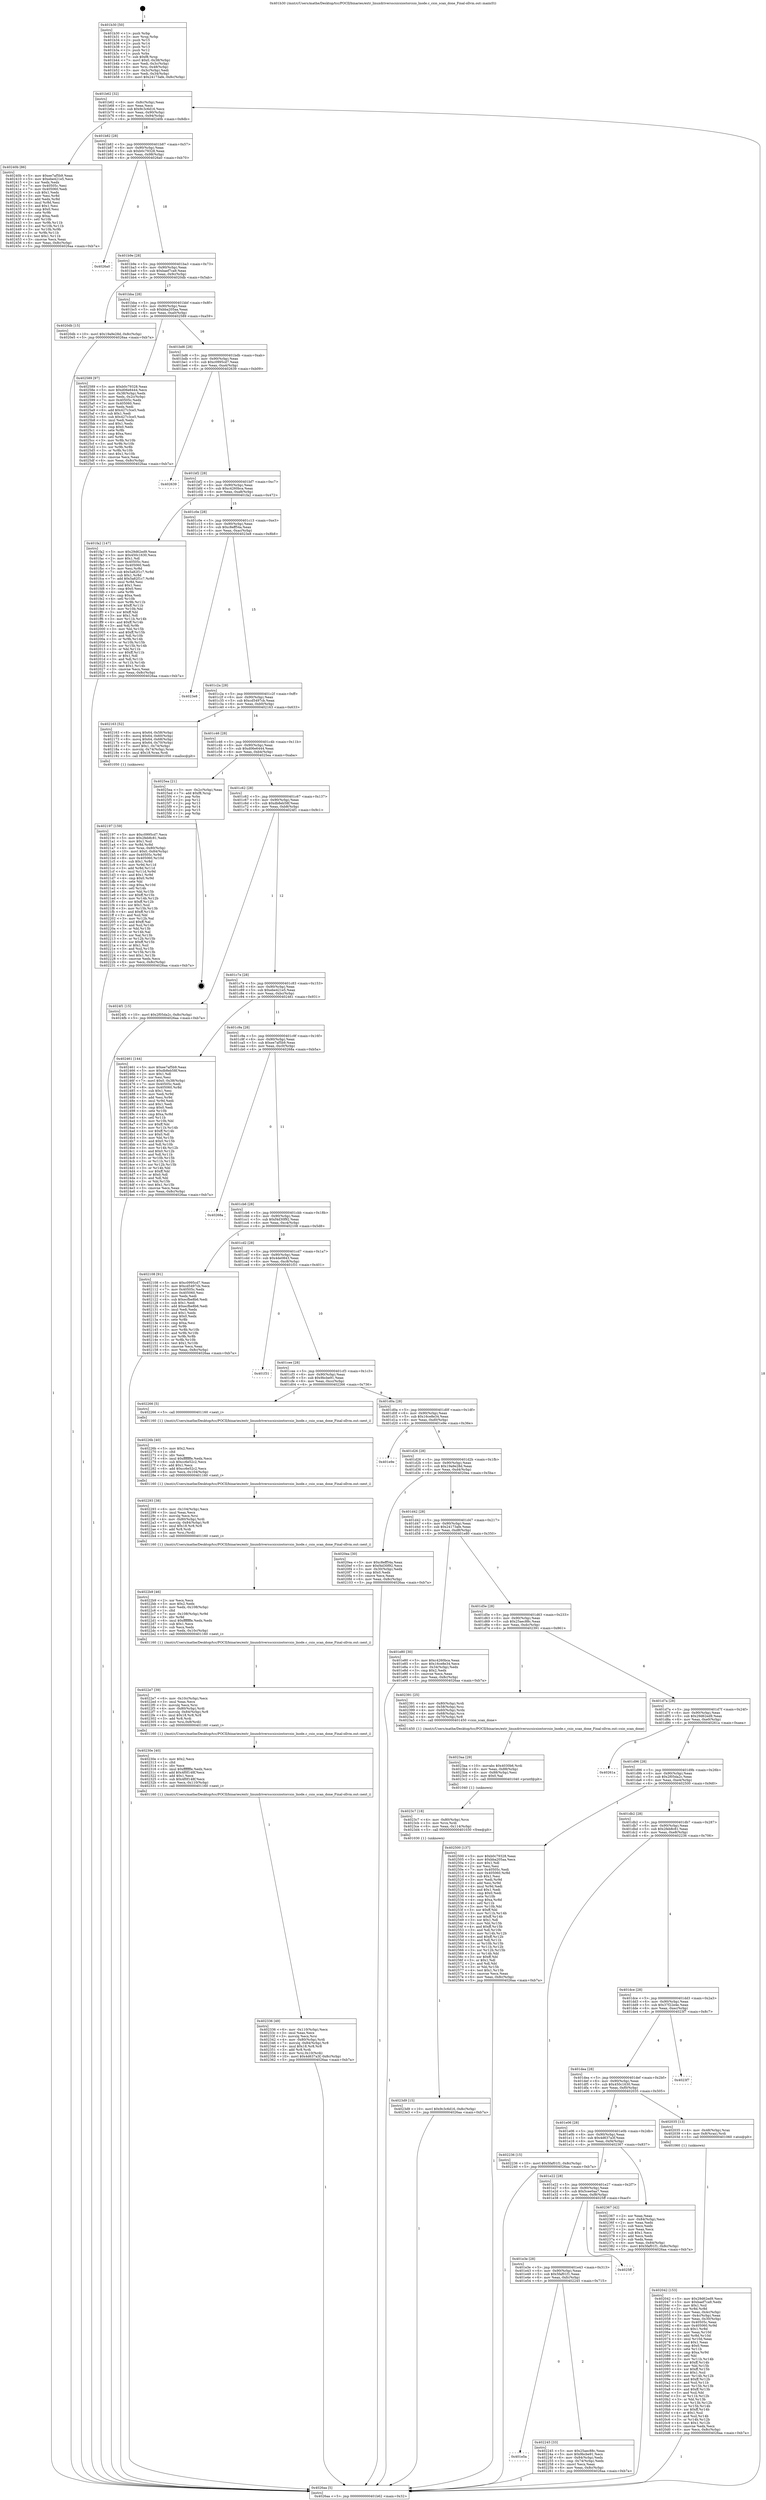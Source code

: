 digraph "0x401b30" {
  label = "0x401b30 (/mnt/c/Users/mathe/Desktop/tcc/POCII/binaries/extr_linuxdriversscsicsiostorcsio_lnode.c_csio_scan_done_Final-ollvm.out::main(0))"
  labelloc = "t"
  node[shape=record]

  Entry [label="",width=0.3,height=0.3,shape=circle,fillcolor=black,style=filled]
  "0x401b62" [label="{
     0x401b62 [32]\l
     | [instrs]\l
     &nbsp;&nbsp;0x401b62 \<+6\>: mov -0x8c(%rbp),%eax\l
     &nbsp;&nbsp;0x401b68 \<+2\>: mov %eax,%ecx\l
     &nbsp;&nbsp;0x401b6a \<+6\>: sub $0x9c3c6d16,%ecx\l
     &nbsp;&nbsp;0x401b70 \<+6\>: mov %eax,-0x90(%rbp)\l
     &nbsp;&nbsp;0x401b76 \<+6\>: mov %ecx,-0x94(%rbp)\l
     &nbsp;&nbsp;0x401b7c \<+6\>: je 000000000040240b \<main+0x8db\>\l
  }"]
  "0x40240b" [label="{
     0x40240b [86]\l
     | [instrs]\l
     &nbsp;&nbsp;0x40240b \<+5\>: mov $0xee7af5b9,%eax\l
     &nbsp;&nbsp;0x402410 \<+5\>: mov $0xebe421e5,%ecx\l
     &nbsp;&nbsp;0x402415 \<+2\>: xor %edx,%edx\l
     &nbsp;&nbsp;0x402417 \<+7\>: mov 0x40505c,%esi\l
     &nbsp;&nbsp;0x40241e \<+7\>: mov 0x405060,%edi\l
     &nbsp;&nbsp;0x402425 \<+3\>: sub $0x1,%edx\l
     &nbsp;&nbsp;0x402428 \<+3\>: mov %esi,%r8d\l
     &nbsp;&nbsp;0x40242b \<+3\>: add %edx,%r8d\l
     &nbsp;&nbsp;0x40242e \<+4\>: imul %r8d,%esi\l
     &nbsp;&nbsp;0x402432 \<+3\>: and $0x1,%esi\l
     &nbsp;&nbsp;0x402435 \<+3\>: cmp $0x0,%esi\l
     &nbsp;&nbsp;0x402438 \<+4\>: sete %r9b\l
     &nbsp;&nbsp;0x40243c \<+3\>: cmp $0xa,%edi\l
     &nbsp;&nbsp;0x40243f \<+4\>: setl %r10b\l
     &nbsp;&nbsp;0x402443 \<+3\>: mov %r9b,%r11b\l
     &nbsp;&nbsp;0x402446 \<+3\>: and %r10b,%r11b\l
     &nbsp;&nbsp;0x402449 \<+3\>: xor %r10b,%r9b\l
     &nbsp;&nbsp;0x40244c \<+3\>: or %r9b,%r11b\l
     &nbsp;&nbsp;0x40244f \<+4\>: test $0x1,%r11b\l
     &nbsp;&nbsp;0x402453 \<+3\>: cmovne %ecx,%eax\l
     &nbsp;&nbsp;0x402456 \<+6\>: mov %eax,-0x8c(%rbp)\l
     &nbsp;&nbsp;0x40245c \<+5\>: jmp 00000000004026aa \<main+0xb7a\>\l
  }"]
  "0x401b82" [label="{
     0x401b82 [28]\l
     | [instrs]\l
     &nbsp;&nbsp;0x401b82 \<+5\>: jmp 0000000000401b87 \<main+0x57\>\l
     &nbsp;&nbsp;0x401b87 \<+6\>: mov -0x90(%rbp),%eax\l
     &nbsp;&nbsp;0x401b8d \<+5\>: sub $0xb0c79328,%eax\l
     &nbsp;&nbsp;0x401b92 \<+6\>: mov %eax,-0x98(%rbp)\l
     &nbsp;&nbsp;0x401b98 \<+6\>: je 00000000004026a0 \<main+0xb70\>\l
  }"]
  Exit [label="",width=0.3,height=0.3,shape=circle,fillcolor=black,style=filled,peripheries=2]
  "0x4026a0" [label="{
     0x4026a0\l
  }", style=dashed]
  "0x401b9e" [label="{
     0x401b9e [28]\l
     | [instrs]\l
     &nbsp;&nbsp;0x401b9e \<+5\>: jmp 0000000000401ba3 \<main+0x73\>\l
     &nbsp;&nbsp;0x401ba3 \<+6\>: mov -0x90(%rbp),%eax\l
     &nbsp;&nbsp;0x401ba9 \<+5\>: sub $0xbaef7ca9,%eax\l
     &nbsp;&nbsp;0x401bae \<+6\>: mov %eax,-0x9c(%rbp)\l
     &nbsp;&nbsp;0x401bb4 \<+6\>: je 00000000004020db \<main+0x5ab\>\l
  }"]
  "0x4023d9" [label="{
     0x4023d9 [15]\l
     | [instrs]\l
     &nbsp;&nbsp;0x4023d9 \<+10\>: movl $0x9c3c6d16,-0x8c(%rbp)\l
     &nbsp;&nbsp;0x4023e3 \<+5\>: jmp 00000000004026aa \<main+0xb7a\>\l
  }"]
  "0x4020db" [label="{
     0x4020db [15]\l
     | [instrs]\l
     &nbsp;&nbsp;0x4020db \<+10\>: movl $0x19a9e28d,-0x8c(%rbp)\l
     &nbsp;&nbsp;0x4020e5 \<+5\>: jmp 00000000004026aa \<main+0xb7a\>\l
  }"]
  "0x401bba" [label="{
     0x401bba [28]\l
     | [instrs]\l
     &nbsp;&nbsp;0x401bba \<+5\>: jmp 0000000000401bbf \<main+0x8f\>\l
     &nbsp;&nbsp;0x401bbf \<+6\>: mov -0x90(%rbp),%eax\l
     &nbsp;&nbsp;0x401bc5 \<+5\>: sub $0xbba205aa,%eax\l
     &nbsp;&nbsp;0x401bca \<+6\>: mov %eax,-0xa0(%rbp)\l
     &nbsp;&nbsp;0x401bd0 \<+6\>: je 0000000000402589 \<main+0xa59\>\l
  }"]
  "0x4023c7" [label="{
     0x4023c7 [18]\l
     | [instrs]\l
     &nbsp;&nbsp;0x4023c7 \<+4\>: mov -0x80(%rbp),%rcx\l
     &nbsp;&nbsp;0x4023cb \<+3\>: mov %rcx,%rdi\l
     &nbsp;&nbsp;0x4023ce \<+6\>: mov %eax,-0x114(%rbp)\l
     &nbsp;&nbsp;0x4023d4 \<+5\>: call 0000000000401030 \<free@plt\>\l
     | [calls]\l
     &nbsp;&nbsp;0x401030 \{1\} (unknown)\l
  }"]
  "0x402589" [label="{
     0x402589 [97]\l
     | [instrs]\l
     &nbsp;&nbsp;0x402589 \<+5\>: mov $0xb0c79328,%eax\l
     &nbsp;&nbsp;0x40258e \<+5\>: mov $0xd06e6444,%ecx\l
     &nbsp;&nbsp;0x402593 \<+3\>: mov -0x38(%rbp),%edx\l
     &nbsp;&nbsp;0x402596 \<+3\>: mov %edx,-0x2c(%rbp)\l
     &nbsp;&nbsp;0x402599 \<+7\>: mov 0x40505c,%edx\l
     &nbsp;&nbsp;0x4025a0 \<+7\>: mov 0x405060,%esi\l
     &nbsp;&nbsp;0x4025a7 \<+2\>: mov %edx,%edi\l
     &nbsp;&nbsp;0x4025a9 \<+6\>: add $0x427c3ce5,%edi\l
     &nbsp;&nbsp;0x4025af \<+3\>: sub $0x1,%edi\l
     &nbsp;&nbsp;0x4025b2 \<+6\>: sub $0x427c3ce5,%edi\l
     &nbsp;&nbsp;0x4025b8 \<+3\>: imul %edi,%edx\l
     &nbsp;&nbsp;0x4025bb \<+3\>: and $0x1,%edx\l
     &nbsp;&nbsp;0x4025be \<+3\>: cmp $0x0,%edx\l
     &nbsp;&nbsp;0x4025c1 \<+4\>: sete %r8b\l
     &nbsp;&nbsp;0x4025c5 \<+3\>: cmp $0xa,%esi\l
     &nbsp;&nbsp;0x4025c8 \<+4\>: setl %r9b\l
     &nbsp;&nbsp;0x4025cc \<+3\>: mov %r8b,%r10b\l
     &nbsp;&nbsp;0x4025cf \<+3\>: and %r9b,%r10b\l
     &nbsp;&nbsp;0x4025d2 \<+3\>: xor %r9b,%r8b\l
     &nbsp;&nbsp;0x4025d5 \<+3\>: or %r8b,%r10b\l
     &nbsp;&nbsp;0x4025d8 \<+4\>: test $0x1,%r10b\l
     &nbsp;&nbsp;0x4025dc \<+3\>: cmovne %ecx,%eax\l
     &nbsp;&nbsp;0x4025df \<+6\>: mov %eax,-0x8c(%rbp)\l
     &nbsp;&nbsp;0x4025e5 \<+5\>: jmp 00000000004026aa \<main+0xb7a\>\l
  }"]
  "0x401bd6" [label="{
     0x401bd6 [28]\l
     | [instrs]\l
     &nbsp;&nbsp;0x401bd6 \<+5\>: jmp 0000000000401bdb \<main+0xab\>\l
     &nbsp;&nbsp;0x401bdb \<+6\>: mov -0x90(%rbp),%eax\l
     &nbsp;&nbsp;0x401be1 \<+5\>: sub $0xc0995cd7,%eax\l
     &nbsp;&nbsp;0x401be6 \<+6\>: mov %eax,-0xa4(%rbp)\l
     &nbsp;&nbsp;0x401bec \<+6\>: je 0000000000402639 \<main+0xb09\>\l
  }"]
  "0x4023aa" [label="{
     0x4023aa [29]\l
     | [instrs]\l
     &nbsp;&nbsp;0x4023aa \<+10\>: movabs $0x4030b6,%rdi\l
     &nbsp;&nbsp;0x4023b4 \<+6\>: mov %eax,-0x88(%rbp)\l
     &nbsp;&nbsp;0x4023ba \<+6\>: mov -0x88(%rbp),%esi\l
     &nbsp;&nbsp;0x4023c0 \<+2\>: mov $0x0,%al\l
     &nbsp;&nbsp;0x4023c2 \<+5\>: call 0000000000401040 \<printf@plt\>\l
     | [calls]\l
     &nbsp;&nbsp;0x401040 \{1\} (unknown)\l
  }"]
  "0x402639" [label="{
     0x402639\l
  }", style=dashed]
  "0x401bf2" [label="{
     0x401bf2 [28]\l
     | [instrs]\l
     &nbsp;&nbsp;0x401bf2 \<+5\>: jmp 0000000000401bf7 \<main+0xc7\>\l
     &nbsp;&nbsp;0x401bf7 \<+6\>: mov -0x90(%rbp),%eax\l
     &nbsp;&nbsp;0x401bfd \<+5\>: sub $0xc4260bca,%eax\l
     &nbsp;&nbsp;0x401c02 \<+6\>: mov %eax,-0xa8(%rbp)\l
     &nbsp;&nbsp;0x401c08 \<+6\>: je 0000000000401fa2 \<main+0x472\>\l
  }"]
  "0x402336" [label="{
     0x402336 [49]\l
     | [instrs]\l
     &nbsp;&nbsp;0x402336 \<+6\>: mov -0x110(%rbp),%ecx\l
     &nbsp;&nbsp;0x40233c \<+3\>: imul %eax,%ecx\l
     &nbsp;&nbsp;0x40233f \<+3\>: movslq %ecx,%rsi\l
     &nbsp;&nbsp;0x402342 \<+4\>: mov -0x80(%rbp),%rdi\l
     &nbsp;&nbsp;0x402346 \<+7\>: movslq -0x84(%rbp),%r8\l
     &nbsp;&nbsp;0x40234d \<+4\>: imul $0x18,%r8,%r8\l
     &nbsp;&nbsp;0x402351 \<+3\>: add %r8,%rdi\l
     &nbsp;&nbsp;0x402354 \<+4\>: mov %rsi,0x10(%rdi)\l
     &nbsp;&nbsp;0x402358 \<+10\>: movl $0x4d637a3f,-0x8c(%rbp)\l
     &nbsp;&nbsp;0x402362 \<+5\>: jmp 00000000004026aa \<main+0xb7a\>\l
  }"]
  "0x401fa2" [label="{
     0x401fa2 [147]\l
     | [instrs]\l
     &nbsp;&nbsp;0x401fa2 \<+5\>: mov $0x29d62ed9,%eax\l
     &nbsp;&nbsp;0x401fa7 \<+5\>: mov $0x450c1630,%ecx\l
     &nbsp;&nbsp;0x401fac \<+2\>: mov $0x1,%dl\l
     &nbsp;&nbsp;0x401fae \<+7\>: mov 0x40505c,%esi\l
     &nbsp;&nbsp;0x401fb5 \<+7\>: mov 0x405060,%edi\l
     &nbsp;&nbsp;0x401fbc \<+3\>: mov %esi,%r8d\l
     &nbsp;&nbsp;0x401fbf \<+7\>: sub $0x5a82f1c7,%r8d\l
     &nbsp;&nbsp;0x401fc6 \<+4\>: sub $0x1,%r8d\l
     &nbsp;&nbsp;0x401fca \<+7\>: add $0x5a82f1c7,%r8d\l
     &nbsp;&nbsp;0x401fd1 \<+4\>: imul %r8d,%esi\l
     &nbsp;&nbsp;0x401fd5 \<+3\>: and $0x1,%esi\l
     &nbsp;&nbsp;0x401fd8 \<+3\>: cmp $0x0,%esi\l
     &nbsp;&nbsp;0x401fdb \<+4\>: sete %r9b\l
     &nbsp;&nbsp;0x401fdf \<+3\>: cmp $0xa,%edi\l
     &nbsp;&nbsp;0x401fe2 \<+4\>: setl %r10b\l
     &nbsp;&nbsp;0x401fe6 \<+3\>: mov %r9b,%r11b\l
     &nbsp;&nbsp;0x401fe9 \<+4\>: xor $0xff,%r11b\l
     &nbsp;&nbsp;0x401fed \<+3\>: mov %r10b,%bl\l
     &nbsp;&nbsp;0x401ff0 \<+3\>: xor $0xff,%bl\l
     &nbsp;&nbsp;0x401ff3 \<+3\>: xor $0x1,%dl\l
     &nbsp;&nbsp;0x401ff6 \<+3\>: mov %r11b,%r14b\l
     &nbsp;&nbsp;0x401ff9 \<+4\>: and $0xff,%r14b\l
     &nbsp;&nbsp;0x401ffd \<+3\>: and %dl,%r9b\l
     &nbsp;&nbsp;0x402000 \<+3\>: mov %bl,%r15b\l
     &nbsp;&nbsp;0x402003 \<+4\>: and $0xff,%r15b\l
     &nbsp;&nbsp;0x402007 \<+3\>: and %dl,%r10b\l
     &nbsp;&nbsp;0x40200a \<+3\>: or %r9b,%r14b\l
     &nbsp;&nbsp;0x40200d \<+3\>: or %r10b,%r15b\l
     &nbsp;&nbsp;0x402010 \<+3\>: xor %r15b,%r14b\l
     &nbsp;&nbsp;0x402013 \<+3\>: or %bl,%r11b\l
     &nbsp;&nbsp;0x402016 \<+4\>: xor $0xff,%r11b\l
     &nbsp;&nbsp;0x40201a \<+3\>: or $0x1,%dl\l
     &nbsp;&nbsp;0x40201d \<+3\>: and %dl,%r11b\l
     &nbsp;&nbsp;0x402020 \<+3\>: or %r11b,%r14b\l
     &nbsp;&nbsp;0x402023 \<+4\>: test $0x1,%r14b\l
     &nbsp;&nbsp;0x402027 \<+3\>: cmovne %ecx,%eax\l
     &nbsp;&nbsp;0x40202a \<+6\>: mov %eax,-0x8c(%rbp)\l
     &nbsp;&nbsp;0x402030 \<+5\>: jmp 00000000004026aa \<main+0xb7a\>\l
  }"]
  "0x401c0e" [label="{
     0x401c0e [28]\l
     | [instrs]\l
     &nbsp;&nbsp;0x401c0e \<+5\>: jmp 0000000000401c13 \<main+0xe3\>\l
     &nbsp;&nbsp;0x401c13 \<+6\>: mov -0x90(%rbp),%eax\l
     &nbsp;&nbsp;0x401c19 \<+5\>: sub $0xc8eff54a,%eax\l
     &nbsp;&nbsp;0x401c1e \<+6\>: mov %eax,-0xac(%rbp)\l
     &nbsp;&nbsp;0x401c24 \<+6\>: je 00000000004023e8 \<main+0x8b8\>\l
  }"]
  "0x40230e" [label="{
     0x40230e [40]\l
     | [instrs]\l
     &nbsp;&nbsp;0x40230e \<+5\>: mov $0x2,%ecx\l
     &nbsp;&nbsp;0x402313 \<+1\>: cltd\l
     &nbsp;&nbsp;0x402314 \<+2\>: idiv %ecx\l
     &nbsp;&nbsp;0x402316 \<+6\>: imul $0xfffffffe,%edx,%ecx\l
     &nbsp;&nbsp;0x40231c \<+6\>: add $0x4f0f148f,%ecx\l
     &nbsp;&nbsp;0x402322 \<+3\>: add $0x1,%ecx\l
     &nbsp;&nbsp;0x402325 \<+6\>: sub $0x4f0f148f,%ecx\l
     &nbsp;&nbsp;0x40232b \<+6\>: mov %ecx,-0x110(%rbp)\l
     &nbsp;&nbsp;0x402331 \<+5\>: call 0000000000401160 \<next_i\>\l
     | [calls]\l
     &nbsp;&nbsp;0x401160 \{1\} (/mnt/c/Users/mathe/Desktop/tcc/POCII/binaries/extr_linuxdriversscsicsiostorcsio_lnode.c_csio_scan_done_Final-ollvm.out::next_i)\l
  }"]
  "0x4023e8" [label="{
     0x4023e8\l
  }", style=dashed]
  "0x401c2a" [label="{
     0x401c2a [28]\l
     | [instrs]\l
     &nbsp;&nbsp;0x401c2a \<+5\>: jmp 0000000000401c2f \<main+0xff\>\l
     &nbsp;&nbsp;0x401c2f \<+6\>: mov -0x90(%rbp),%eax\l
     &nbsp;&nbsp;0x401c35 \<+5\>: sub $0xcd5497cb,%eax\l
     &nbsp;&nbsp;0x401c3a \<+6\>: mov %eax,-0xb0(%rbp)\l
     &nbsp;&nbsp;0x401c40 \<+6\>: je 0000000000402163 \<main+0x633\>\l
  }"]
  "0x4022e7" [label="{
     0x4022e7 [39]\l
     | [instrs]\l
     &nbsp;&nbsp;0x4022e7 \<+6\>: mov -0x10c(%rbp),%ecx\l
     &nbsp;&nbsp;0x4022ed \<+3\>: imul %eax,%ecx\l
     &nbsp;&nbsp;0x4022f0 \<+3\>: movslq %ecx,%rsi\l
     &nbsp;&nbsp;0x4022f3 \<+4\>: mov -0x80(%rbp),%rdi\l
     &nbsp;&nbsp;0x4022f7 \<+7\>: movslq -0x84(%rbp),%r8\l
     &nbsp;&nbsp;0x4022fe \<+4\>: imul $0x18,%r8,%r8\l
     &nbsp;&nbsp;0x402302 \<+3\>: add %r8,%rdi\l
     &nbsp;&nbsp;0x402305 \<+4\>: mov %rsi,0x8(%rdi)\l
     &nbsp;&nbsp;0x402309 \<+5\>: call 0000000000401160 \<next_i\>\l
     | [calls]\l
     &nbsp;&nbsp;0x401160 \{1\} (/mnt/c/Users/mathe/Desktop/tcc/POCII/binaries/extr_linuxdriversscsicsiostorcsio_lnode.c_csio_scan_done_Final-ollvm.out::next_i)\l
  }"]
  "0x402163" [label="{
     0x402163 [52]\l
     | [instrs]\l
     &nbsp;&nbsp;0x402163 \<+8\>: movq $0x64,-0x58(%rbp)\l
     &nbsp;&nbsp;0x40216b \<+8\>: movq $0x64,-0x60(%rbp)\l
     &nbsp;&nbsp;0x402173 \<+8\>: movq $0x64,-0x68(%rbp)\l
     &nbsp;&nbsp;0x40217b \<+8\>: movq $0x64,-0x70(%rbp)\l
     &nbsp;&nbsp;0x402183 \<+7\>: movl $0x1,-0x74(%rbp)\l
     &nbsp;&nbsp;0x40218a \<+4\>: movslq -0x74(%rbp),%rax\l
     &nbsp;&nbsp;0x40218e \<+4\>: imul $0x18,%rax,%rdi\l
     &nbsp;&nbsp;0x402192 \<+5\>: call 0000000000401050 \<malloc@plt\>\l
     | [calls]\l
     &nbsp;&nbsp;0x401050 \{1\} (unknown)\l
  }"]
  "0x401c46" [label="{
     0x401c46 [28]\l
     | [instrs]\l
     &nbsp;&nbsp;0x401c46 \<+5\>: jmp 0000000000401c4b \<main+0x11b\>\l
     &nbsp;&nbsp;0x401c4b \<+6\>: mov -0x90(%rbp),%eax\l
     &nbsp;&nbsp;0x401c51 \<+5\>: sub $0xd06e6444,%eax\l
     &nbsp;&nbsp;0x401c56 \<+6\>: mov %eax,-0xb4(%rbp)\l
     &nbsp;&nbsp;0x401c5c \<+6\>: je 00000000004025ea \<main+0xaba\>\l
  }"]
  "0x4022b9" [label="{
     0x4022b9 [46]\l
     | [instrs]\l
     &nbsp;&nbsp;0x4022b9 \<+2\>: xor %ecx,%ecx\l
     &nbsp;&nbsp;0x4022bb \<+5\>: mov $0x2,%edx\l
     &nbsp;&nbsp;0x4022c0 \<+6\>: mov %edx,-0x108(%rbp)\l
     &nbsp;&nbsp;0x4022c6 \<+1\>: cltd\l
     &nbsp;&nbsp;0x4022c7 \<+7\>: mov -0x108(%rbp),%r9d\l
     &nbsp;&nbsp;0x4022ce \<+3\>: idiv %r9d\l
     &nbsp;&nbsp;0x4022d1 \<+6\>: imul $0xfffffffe,%edx,%edx\l
     &nbsp;&nbsp;0x4022d7 \<+3\>: sub $0x1,%ecx\l
     &nbsp;&nbsp;0x4022da \<+2\>: sub %ecx,%edx\l
     &nbsp;&nbsp;0x4022dc \<+6\>: mov %edx,-0x10c(%rbp)\l
     &nbsp;&nbsp;0x4022e2 \<+5\>: call 0000000000401160 \<next_i\>\l
     | [calls]\l
     &nbsp;&nbsp;0x401160 \{1\} (/mnt/c/Users/mathe/Desktop/tcc/POCII/binaries/extr_linuxdriversscsicsiostorcsio_lnode.c_csio_scan_done_Final-ollvm.out::next_i)\l
  }"]
  "0x4025ea" [label="{
     0x4025ea [21]\l
     | [instrs]\l
     &nbsp;&nbsp;0x4025ea \<+3\>: mov -0x2c(%rbp),%eax\l
     &nbsp;&nbsp;0x4025ed \<+7\>: add $0xf8,%rsp\l
     &nbsp;&nbsp;0x4025f4 \<+1\>: pop %rbx\l
     &nbsp;&nbsp;0x4025f5 \<+2\>: pop %r12\l
     &nbsp;&nbsp;0x4025f7 \<+2\>: pop %r13\l
     &nbsp;&nbsp;0x4025f9 \<+2\>: pop %r14\l
     &nbsp;&nbsp;0x4025fb \<+2\>: pop %r15\l
     &nbsp;&nbsp;0x4025fd \<+1\>: pop %rbp\l
     &nbsp;&nbsp;0x4025fe \<+1\>: ret\l
  }"]
  "0x401c62" [label="{
     0x401c62 [28]\l
     | [instrs]\l
     &nbsp;&nbsp;0x401c62 \<+5\>: jmp 0000000000401c67 \<main+0x137\>\l
     &nbsp;&nbsp;0x401c67 \<+6\>: mov -0x90(%rbp),%eax\l
     &nbsp;&nbsp;0x401c6d \<+5\>: sub $0xdb8eb58f,%eax\l
     &nbsp;&nbsp;0x401c72 \<+6\>: mov %eax,-0xb8(%rbp)\l
     &nbsp;&nbsp;0x401c78 \<+6\>: je 00000000004024f1 \<main+0x9c1\>\l
  }"]
  "0x402293" [label="{
     0x402293 [38]\l
     | [instrs]\l
     &nbsp;&nbsp;0x402293 \<+6\>: mov -0x104(%rbp),%ecx\l
     &nbsp;&nbsp;0x402299 \<+3\>: imul %eax,%ecx\l
     &nbsp;&nbsp;0x40229c \<+3\>: movslq %ecx,%rsi\l
     &nbsp;&nbsp;0x40229f \<+4\>: mov -0x80(%rbp),%rdi\l
     &nbsp;&nbsp;0x4022a3 \<+7\>: movslq -0x84(%rbp),%r8\l
     &nbsp;&nbsp;0x4022aa \<+4\>: imul $0x18,%r8,%r8\l
     &nbsp;&nbsp;0x4022ae \<+3\>: add %r8,%rdi\l
     &nbsp;&nbsp;0x4022b1 \<+3\>: mov %rsi,(%rdi)\l
     &nbsp;&nbsp;0x4022b4 \<+5\>: call 0000000000401160 \<next_i\>\l
     | [calls]\l
     &nbsp;&nbsp;0x401160 \{1\} (/mnt/c/Users/mathe/Desktop/tcc/POCII/binaries/extr_linuxdriversscsicsiostorcsio_lnode.c_csio_scan_done_Final-ollvm.out::next_i)\l
  }"]
  "0x4024f1" [label="{
     0x4024f1 [15]\l
     | [instrs]\l
     &nbsp;&nbsp;0x4024f1 \<+10\>: movl $0x2f05da2c,-0x8c(%rbp)\l
     &nbsp;&nbsp;0x4024fb \<+5\>: jmp 00000000004026aa \<main+0xb7a\>\l
  }"]
  "0x401c7e" [label="{
     0x401c7e [28]\l
     | [instrs]\l
     &nbsp;&nbsp;0x401c7e \<+5\>: jmp 0000000000401c83 \<main+0x153\>\l
     &nbsp;&nbsp;0x401c83 \<+6\>: mov -0x90(%rbp),%eax\l
     &nbsp;&nbsp;0x401c89 \<+5\>: sub $0xebe421e5,%eax\l
     &nbsp;&nbsp;0x401c8e \<+6\>: mov %eax,-0xbc(%rbp)\l
     &nbsp;&nbsp;0x401c94 \<+6\>: je 0000000000402461 \<main+0x931\>\l
  }"]
  "0x40226b" [label="{
     0x40226b [40]\l
     | [instrs]\l
     &nbsp;&nbsp;0x40226b \<+5\>: mov $0x2,%ecx\l
     &nbsp;&nbsp;0x402270 \<+1\>: cltd\l
     &nbsp;&nbsp;0x402271 \<+2\>: idiv %ecx\l
     &nbsp;&nbsp;0x402273 \<+6\>: imul $0xfffffffe,%edx,%ecx\l
     &nbsp;&nbsp;0x402279 \<+6\>: sub $0xcc6e52c2,%ecx\l
     &nbsp;&nbsp;0x40227f \<+3\>: add $0x1,%ecx\l
     &nbsp;&nbsp;0x402282 \<+6\>: add $0xcc6e52c2,%ecx\l
     &nbsp;&nbsp;0x402288 \<+6\>: mov %ecx,-0x104(%rbp)\l
     &nbsp;&nbsp;0x40228e \<+5\>: call 0000000000401160 \<next_i\>\l
     | [calls]\l
     &nbsp;&nbsp;0x401160 \{1\} (/mnt/c/Users/mathe/Desktop/tcc/POCII/binaries/extr_linuxdriversscsicsiostorcsio_lnode.c_csio_scan_done_Final-ollvm.out::next_i)\l
  }"]
  "0x402461" [label="{
     0x402461 [144]\l
     | [instrs]\l
     &nbsp;&nbsp;0x402461 \<+5\>: mov $0xee7af5b9,%eax\l
     &nbsp;&nbsp;0x402466 \<+5\>: mov $0xdb8eb58f,%ecx\l
     &nbsp;&nbsp;0x40246b \<+2\>: mov $0x1,%dl\l
     &nbsp;&nbsp;0x40246d \<+2\>: xor %esi,%esi\l
     &nbsp;&nbsp;0x40246f \<+7\>: movl $0x0,-0x38(%rbp)\l
     &nbsp;&nbsp;0x402476 \<+7\>: mov 0x40505c,%edi\l
     &nbsp;&nbsp;0x40247d \<+8\>: mov 0x405060,%r8d\l
     &nbsp;&nbsp;0x402485 \<+3\>: sub $0x1,%esi\l
     &nbsp;&nbsp;0x402488 \<+3\>: mov %edi,%r9d\l
     &nbsp;&nbsp;0x40248b \<+3\>: add %esi,%r9d\l
     &nbsp;&nbsp;0x40248e \<+4\>: imul %r9d,%edi\l
     &nbsp;&nbsp;0x402492 \<+3\>: and $0x1,%edi\l
     &nbsp;&nbsp;0x402495 \<+3\>: cmp $0x0,%edi\l
     &nbsp;&nbsp;0x402498 \<+4\>: sete %r10b\l
     &nbsp;&nbsp;0x40249c \<+4\>: cmp $0xa,%r8d\l
     &nbsp;&nbsp;0x4024a0 \<+4\>: setl %r11b\l
     &nbsp;&nbsp;0x4024a4 \<+3\>: mov %r10b,%bl\l
     &nbsp;&nbsp;0x4024a7 \<+3\>: xor $0xff,%bl\l
     &nbsp;&nbsp;0x4024aa \<+3\>: mov %r11b,%r14b\l
     &nbsp;&nbsp;0x4024ad \<+4\>: xor $0xff,%r14b\l
     &nbsp;&nbsp;0x4024b1 \<+3\>: xor $0x0,%dl\l
     &nbsp;&nbsp;0x4024b4 \<+3\>: mov %bl,%r15b\l
     &nbsp;&nbsp;0x4024b7 \<+4\>: and $0x0,%r15b\l
     &nbsp;&nbsp;0x4024bb \<+3\>: and %dl,%r10b\l
     &nbsp;&nbsp;0x4024be \<+3\>: mov %r14b,%r12b\l
     &nbsp;&nbsp;0x4024c1 \<+4\>: and $0x0,%r12b\l
     &nbsp;&nbsp;0x4024c5 \<+3\>: and %dl,%r11b\l
     &nbsp;&nbsp;0x4024c8 \<+3\>: or %r10b,%r15b\l
     &nbsp;&nbsp;0x4024cb \<+3\>: or %r11b,%r12b\l
     &nbsp;&nbsp;0x4024ce \<+3\>: xor %r12b,%r15b\l
     &nbsp;&nbsp;0x4024d1 \<+3\>: or %r14b,%bl\l
     &nbsp;&nbsp;0x4024d4 \<+3\>: xor $0xff,%bl\l
     &nbsp;&nbsp;0x4024d7 \<+3\>: or $0x0,%dl\l
     &nbsp;&nbsp;0x4024da \<+2\>: and %dl,%bl\l
     &nbsp;&nbsp;0x4024dc \<+3\>: or %bl,%r15b\l
     &nbsp;&nbsp;0x4024df \<+4\>: test $0x1,%r15b\l
     &nbsp;&nbsp;0x4024e3 \<+3\>: cmovne %ecx,%eax\l
     &nbsp;&nbsp;0x4024e6 \<+6\>: mov %eax,-0x8c(%rbp)\l
     &nbsp;&nbsp;0x4024ec \<+5\>: jmp 00000000004026aa \<main+0xb7a\>\l
  }"]
  "0x401c9a" [label="{
     0x401c9a [28]\l
     | [instrs]\l
     &nbsp;&nbsp;0x401c9a \<+5\>: jmp 0000000000401c9f \<main+0x16f\>\l
     &nbsp;&nbsp;0x401c9f \<+6\>: mov -0x90(%rbp),%eax\l
     &nbsp;&nbsp;0x401ca5 \<+5\>: sub $0xee7af5b9,%eax\l
     &nbsp;&nbsp;0x401caa \<+6\>: mov %eax,-0xc0(%rbp)\l
     &nbsp;&nbsp;0x401cb0 \<+6\>: je 000000000040268a \<main+0xb5a\>\l
  }"]
  "0x401e5a" [label="{
     0x401e5a\l
  }", style=dashed]
  "0x40268a" [label="{
     0x40268a\l
  }", style=dashed]
  "0x401cb6" [label="{
     0x401cb6 [28]\l
     | [instrs]\l
     &nbsp;&nbsp;0x401cb6 \<+5\>: jmp 0000000000401cbb \<main+0x18b\>\l
     &nbsp;&nbsp;0x401cbb \<+6\>: mov -0x90(%rbp),%eax\l
     &nbsp;&nbsp;0x401cc1 \<+5\>: sub $0xf4d30f92,%eax\l
     &nbsp;&nbsp;0x401cc6 \<+6\>: mov %eax,-0xc4(%rbp)\l
     &nbsp;&nbsp;0x401ccc \<+6\>: je 0000000000402108 \<main+0x5d8\>\l
  }"]
  "0x402245" [label="{
     0x402245 [33]\l
     | [instrs]\l
     &nbsp;&nbsp;0x402245 \<+5\>: mov $0x25aec88c,%eax\l
     &nbsp;&nbsp;0x40224a \<+5\>: mov $0x9bcbe91,%ecx\l
     &nbsp;&nbsp;0x40224f \<+6\>: mov -0x84(%rbp),%edx\l
     &nbsp;&nbsp;0x402255 \<+3\>: cmp -0x74(%rbp),%edx\l
     &nbsp;&nbsp;0x402258 \<+3\>: cmovl %ecx,%eax\l
     &nbsp;&nbsp;0x40225b \<+6\>: mov %eax,-0x8c(%rbp)\l
     &nbsp;&nbsp;0x402261 \<+5\>: jmp 00000000004026aa \<main+0xb7a\>\l
  }"]
  "0x402108" [label="{
     0x402108 [91]\l
     | [instrs]\l
     &nbsp;&nbsp;0x402108 \<+5\>: mov $0xc0995cd7,%eax\l
     &nbsp;&nbsp;0x40210d \<+5\>: mov $0xcd5497cb,%ecx\l
     &nbsp;&nbsp;0x402112 \<+7\>: mov 0x40505c,%edx\l
     &nbsp;&nbsp;0x402119 \<+7\>: mov 0x405060,%esi\l
     &nbsp;&nbsp;0x402120 \<+2\>: mov %edx,%edi\l
     &nbsp;&nbsp;0x402122 \<+6\>: sub $0xecfbe8b6,%edi\l
     &nbsp;&nbsp;0x402128 \<+3\>: sub $0x1,%edi\l
     &nbsp;&nbsp;0x40212b \<+6\>: add $0xecfbe8b6,%edi\l
     &nbsp;&nbsp;0x402131 \<+3\>: imul %edi,%edx\l
     &nbsp;&nbsp;0x402134 \<+3\>: and $0x1,%edx\l
     &nbsp;&nbsp;0x402137 \<+3\>: cmp $0x0,%edx\l
     &nbsp;&nbsp;0x40213a \<+4\>: sete %r8b\l
     &nbsp;&nbsp;0x40213e \<+3\>: cmp $0xa,%esi\l
     &nbsp;&nbsp;0x402141 \<+4\>: setl %r9b\l
     &nbsp;&nbsp;0x402145 \<+3\>: mov %r8b,%r10b\l
     &nbsp;&nbsp;0x402148 \<+3\>: and %r9b,%r10b\l
     &nbsp;&nbsp;0x40214b \<+3\>: xor %r9b,%r8b\l
     &nbsp;&nbsp;0x40214e \<+3\>: or %r8b,%r10b\l
     &nbsp;&nbsp;0x402151 \<+4\>: test $0x1,%r10b\l
     &nbsp;&nbsp;0x402155 \<+3\>: cmovne %ecx,%eax\l
     &nbsp;&nbsp;0x402158 \<+6\>: mov %eax,-0x8c(%rbp)\l
     &nbsp;&nbsp;0x40215e \<+5\>: jmp 00000000004026aa \<main+0xb7a\>\l
  }"]
  "0x401cd2" [label="{
     0x401cd2 [28]\l
     | [instrs]\l
     &nbsp;&nbsp;0x401cd2 \<+5\>: jmp 0000000000401cd7 \<main+0x1a7\>\l
     &nbsp;&nbsp;0x401cd7 \<+6\>: mov -0x90(%rbp),%eax\l
     &nbsp;&nbsp;0x401cdd \<+5\>: sub $0x4de0843,%eax\l
     &nbsp;&nbsp;0x401ce2 \<+6\>: mov %eax,-0xc8(%rbp)\l
     &nbsp;&nbsp;0x401ce8 \<+6\>: je 0000000000401f31 \<main+0x401\>\l
  }"]
  "0x401e3e" [label="{
     0x401e3e [28]\l
     | [instrs]\l
     &nbsp;&nbsp;0x401e3e \<+5\>: jmp 0000000000401e43 \<main+0x313\>\l
     &nbsp;&nbsp;0x401e43 \<+6\>: mov -0x90(%rbp),%eax\l
     &nbsp;&nbsp;0x401e49 \<+5\>: sub $0x5faf01f1,%eax\l
     &nbsp;&nbsp;0x401e4e \<+6\>: mov %eax,-0xfc(%rbp)\l
     &nbsp;&nbsp;0x401e54 \<+6\>: je 0000000000402245 \<main+0x715\>\l
  }"]
  "0x401f31" [label="{
     0x401f31\l
  }", style=dashed]
  "0x401cee" [label="{
     0x401cee [28]\l
     | [instrs]\l
     &nbsp;&nbsp;0x401cee \<+5\>: jmp 0000000000401cf3 \<main+0x1c3\>\l
     &nbsp;&nbsp;0x401cf3 \<+6\>: mov -0x90(%rbp),%eax\l
     &nbsp;&nbsp;0x401cf9 \<+5\>: sub $0x9bcbe91,%eax\l
     &nbsp;&nbsp;0x401cfe \<+6\>: mov %eax,-0xcc(%rbp)\l
     &nbsp;&nbsp;0x401d04 \<+6\>: je 0000000000402266 \<main+0x736\>\l
  }"]
  "0x4025ff" [label="{
     0x4025ff\l
  }", style=dashed]
  "0x402266" [label="{
     0x402266 [5]\l
     | [instrs]\l
     &nbsp;&nbsp;0x402266 \<+5\>: call 0000000000401160 \<next_i\>\l
     | [calls]\l
     &nbsp;&nbsp;0x401160 \{1\} (/mnt/c/Users/mathe/Desktop/tcc/POCII/binaries/extr_linuxdriversscsicsiostorcsio_lnode.c_csio_scan_done_Final-ollvm.out::next_i)\l
  }"]
  "0x401d0a" [label="{
     0x401d0a [28]\l
     | [instrs]\l
     &nbsp;&nbsp;0x401d0a \<+5\>: jmp 0000000000401d0f \<main+0x1df\>\l
     &nbsp;&nbsp;0x401d0f \<+6\>: mov -0x90(%rbp),%eax\l
     &nbsp;&nbsp;0x401d15 \<+5\>: sub $0x16ce8e34,%eax\l
     &nbsp;&nbsp;0x401d1a \<+6\>: mov %eax,-0xd0(%rbp)\l
     &nbsp;&nbsp;0x401d20 \<+6\>: je 0000000000401e9e \<main+0x36e\>\l
  }"]
  "0x401e22" [label="{
     0x401e22 [28]\l
     | [instrs]\l
     &nbsp;&nbsp;0x401e22 \<+5\>: jmp 0000000000401e27 \<main+0x2f7\>\l
     &nbsp;&nbsp;0x401e27 \<+6\>: mov -0x90(%rbp),%eax\l
     &nbsp;&nbsp;0x401e2d \<+5\>: sub $0x5cee0aa7,%eax\l
     &nbsp;&nbsp;0x401e32 \<+6\>: mov %eax,-0xf8(%rbp)\l
     &nbsp;&nbsp;0x401e38 \<+6\>: je 00000000004025ff \<main+0xacf\>\l
  }"]
  "0x401e9e" [label="{
     0x401e9e\l
  }", style=dashed]
  "0x401d26" [label="{
     0x401d26 [28]\l
     | [instrs]\l
     &nbsp;&nbsp;0x401d26 \<+5\>: jmp 0000000000401d2b \<main+0x1fb\>\l
     &nbsp;&nbsp;0x401d2b \<+6\>: mov -0x90(%rbp),%eax\l
     &nbsp;&nbsp;0x401d31 \<+5\>: sub $0x19a9e28d,%eax\l
     &nbsp;&nbsp;0x401d36 \<+6\>: mov %eax,-0xd4(%rbp)\l
     &nbsp;&nbsp;0x401d3c \<+6\>: je 00000000004020ea \<main+0x5ba\>\l
  }"]
  "0x402367" [label="{
     0x402367 [42]\l
     | [instrs]\l
     &nbsp;&nbsp;0x402367 \<+2\>: xor %eax,%eax\l
     &nbsp;&nbsp;0x402369 \<+6\>: mov -0x84(%rbp),%ecx\l
     &nbsp;&nbsp;0x40236f \<+2\>: mov %eax,%edx\l
     &nbsp;&nbsp;0x402371 \<+2\>: sub %ecx,%edx\l
     &nbsp;&nbsp;0x402373 \<+2\>: mov %eax,%ecx\l
     &nbsp;&nbsp;0x402375 \<+3\>: sub $0x1,%ecx\l
     &nbsp;&nbsp;0x402378 \<+2\>: add %ecx,%edx\l
     &nbsp;&nbsp;0x40237a \<+2\>: sub %edx,%eax\l
     &nbsp;&nbsp;0x40237c \<+6\>: mov %eax,-0x84(%rbp)\l
     &nbsp;&nbsp;0x402382 \<+10\>: movl $0x5faf01f1,-0x8c(%rbp)\l
     &nbsp;&nbsp;0x40238c \<+5\>: jmp 00000000004026aa \<main+0xb7a\>\l
  }"]
  "0x4020ea" [label="{
     0x4020ea [30]\l
     | [instrs]\l
     &nbsp;&nbsp;0x4020ea \<+5\>: mov $0xc8eff54a,%eax\l
     &nbsp;&nbsp;0x4020ef \<+5\>: mov $0xf4d30f92,%ecx\l
     &nbsp;&nbsp;0x4020f4 \<+3\>: mov -0x30(%rbp),%edx\l
     &nbsp;&nbsp;0x4020f7 \<+3\>: cmp $0x0,%edx\l
     &nbsp;&nbsp;0x4020fa \<+3\>: cmove %ecx,%eax\l
     &nbsp;&nbsp;0x4020fd \<+6\>: mov %eax,-0x8c(%rbp)\l
     &nbsp;&nbsp;0x402103 \<+5\>: jmp 00000000004026aa \<main+0xb7a\>\l
  }"]
  "0x401d42" [label="{
     0x401d42 [28]\l
     | [instrs]\l
     &nbsp;&nbsp;0x401d42 \<+5\>: jmp 0000000000401d47 \<main+0x217\>\l
     &nbsp;&nbsp;0x401d47 \<+6\>: mov -0x90(%rbp),%eax\l
     &nbsp;&nbsp;0x401d4d \<+5\>: sub $0x24173afe,%eax\l
     &nbsp;&nbsp;0x401d52 \<+6\>: mov %eax,-0xd8(%rbp)\l
     &nbsp;&nbsp;0x401d58 \<+6\>: je 0000000000401e80 \<main+0x350\>\l
  }"]
  "0x402197" [label="{
     0x402197 [159]\l
     | [instrs]\l
     &nbsp;&nbsp;0x402197 \<+5\>: mov $0xc0995cd7,%ecx\l
     &nbsp;&nbsp;0x40219c \<+5\>: mov $0x2feb8c81,%edx\l
     &nbsp;&nbsp;0x4021a1 \<+3\>: mov $0x1,%sil\l
     &nbsp;&nbsp;0x4021a4 \<+3\>: xor %r8d,%r8d\l
     &nbsp;&nbsp;0x4021a7 \<+4\>: mov %rax,-0x80(%rbp)\l
     &nbsp;&nbsp;0x4021ab \<+10\>: movl $0x0,-0x84(%rbp)\l
     &nbsp;&nbsp;0x4021b5 \<+8\>: mov 0x40505c,%r9d\l
     &nbsp;&nbsp;0x4021bd \<+8\>: mov 0x405060,%r10d\l
     &nbsp;&nbsp;0x4021c5 \<+4\>: sub $0x1,%r8d\l
     &nbsp;&nbsp;0x4021c9 \<+3\>: mov %r9d,%r11d\l
     &nbsp;&nbsp;0x4021cc \<+3\>: add %r8d,%r11d\l
     &nbsp;&nbsp;0x4021cf \<+4\>: imul %r11d,%r9d\l
     &nbsp;&nbsp;0x4021d3 \<+4\>: and $0x1,%r9d\l
     &nbsp;&nbsp;0x4021d7 \<+4\>: cmp $0x0,%r9d\l
     &nbsp;&nbsp;0x4021db \<+3\>: sete %bl\l
     &nbsp;&nbsp;0x4021de \<+4\>: cmp $0xa,%r10d\l
     &nbsp;&nbsp;0x4021e2 \<+4\>: setl %r14b\l
     &nbsp;&nbsp;0x4021e6 \<+3\>: mov %bl,%r15b\l
     &nbsp;&nbsp;0x4021e9 \<+4\>: xor $0xff,%r15b\l
     &nbsp;&nbsp;0x4021ed \<+3\>: mov %r14b,%r12b\l
     &nbsp;&nbsp;0x4021f0 \<+4\>: xor $0xff,%r12b\l
     &nbsp;&nbsp;0x4021f4 \<+4\>: xor $0x1,%sil\l
     &nbsp;&nbsp;0x4021f8 \<+3\>: mov %r15b,%r13b\l
     &nbsp;&nbsp;0x4021fb \<+4\>: and $0xff,%r13b\l
     &nbsp;&nbsp;0x4021ff \<+3\>: and %sil,%bl\l
     &nbsp;&nbsp;0x402202 \<+3\>: mov %r12b,%al\l
     &nbsp;&nbsp;0x402205 \<+2\>: and $0xff,%al\l
     &nbsp;&nbsp;0x402207 \<+3\>: and %sil,%r14b\l
     &nbsp;&nbsp;0x40220a \<+3\>: or %bl,%r13b\l
     &nbsp;&nbsp;0x40220d \<+3\>: or %r14b,%al\l
     &nbsp;&nbsp;0x402210 \<+3\>: xor %al,%r13b\l
     &nbsp;&nbsp;0x402213 \<+3\>: or %r12b,%r15b\l
     &nbsp;&nbsp;0x402216 \<+4\>: xor $0xff,%r15b\l
     &nbsp;&nbsp;0x40221a \<+4\>: or $0x1,%sil\l
     &nbsp;&nbsp;0x40221e \<+3\>: and %sil,%r15b\l
     &nbsp;&nbsp;0x402221 \<+3\>: or %r15b,%r13b\l
     &nbsp;&nbsp;0x402224 \<+4\>: test $0x1,%r13b\l
     &nbsp;&nbsp;0x402228 \<+3\>: cmovne %edx,%ecx\l
     &nbsp;&nbsp;0x40222b \<+6\>: mov %ecx,-0x8c(%rbp)\l
     &nbsp;&nbsp;0x402231 \<+5\>: jmp 00000000004026aa \<main+0xb7a\>\l
  }"]
  "0x401e80" [label="{
     0x401e80 [30]\l
     | [instrs]\l
     &nbsp;&nbsp;0x401e80 \<+5\>: mov $0xc4260bca,%eax\l
     &nbsp;&nbsp;0x401e85 \<+5\>: mov $0x16ce8e34,%ecx\l
     &nbsp;&nbsp;0x401e8a \<+3\>: mov -0x34(%rbp),%edx\l
     &nbsp;&nbsp;0x401e8d \<+3\>: cmp $0x2,%edx\l
     &nbsp;&nbsp;0x401e90 \<+3\>: cmovne %ecx,%eax\l
     &nbsp;&nbsp;0x401e93 \<+6\>: mov %eax,-0x8c(%rbp)\l
     &nbsp;&nbsp;0x401e99 \<+5\>: jmp 00000000004026aa \<main+0xb7a\>\l
  }"]
  "0x401d5e" [label="{
     0x401d5e [28]\l
     | [instrs]\l
     &nbsp;&nbsp;0x401d5e \<+5\>: jmp 0000000000401d63 \<main+0x233\>\l
     &nbsp;&nbsp;0x401d63 \<+6\>: mov -0x90(%rbp),%eax\l
     &nbsp;&nbsp;0x401d69 \<+5\>: sub $0x25aec88c,%eax\l
     &nbsp;&nbsp;0x401d6e \<+6\>: mov %eax,-0xdc(%rbp)\l
     &nbsp;&nbsp;0x401d74 \<+6\>: je 0000000000402391 \<main+0x861\>\l
  }"]
  "0x4026aa" [label="{
     0x4026aa [5]\l
     | [instrs]\l
     &nbsp;&nbsp;0x4026aa \<+5\>: jmp 0000000000401b62 \<main+0x32\>\l
  }"]
  "0x401b30" [label="{
     0x401b30 [50]\l
     | [instrs]\l
     &nbsp;&nbsp;0x401b30 \<+1\>: push %rbp\l
     &nbsp;&nbsp;0x401b31 \<+3\>: mov %rsp,%rbp\l
     &nbsp;&nbsp;0x401b34 \<+2\>: push %r15\l
     &nbsp;&nbsp;0x401b36 \<+2\>: push %r14\l
     &nbsp;&nbsp;0x401b38 \<+2\>: push %r13\l
     &nbsp;&nbsp;0x401b3a \<+2\>: push %r12\l
     &nbsp;&nbsp;0x401b3c \<+1\>: push %rbx\l
     &nbsp;&nbsp;0x401b3d \<+7\>: sub $0xf8,%rsp\l
     &nbsp;&nbsp;0x401b44 \<+7\>: movl $0x0,-0x38(%rbp)\l
     &nbsp;&nbsp;0x401b4b \<+3\>: mov %edi,-0x3c(%rbp)\l
     &nbsp;&nbsp;0x401b4e \<+4\>: mov %rsi,-0x48(%rbp)\l
     &nbsp;&nbsp;0x401b52 \<+3\>: mov -0x3c(%rbp),%edi\l
     &nbsp;&nbsp;0x401b55 \<+3\>: mov %edi,-0x34(%rbp)\l
     &nbsp;&nbsp;0x401b58 \<+10\>: movl $0x24173afe,-0x8c(%rbp)\l
  }"]
  "0x402042" [label="{
     0x402042 [153]\l
     | [instrs]\l
     &nbsp;&nbsp;0x402042 \<+5\>: mov $0x29d62ed9,%ecx\l
     &nbsp;&nbsp;0x402047 \<+5\>: mov $0xbaef7ca9,%edx\l
     &nbsp;&nbsp;0x40204c \<+3\>: mov $0x1,%sil\l
     &nbsp;&nbsp;0x40204f \<+3\>: xor %r8d,%r8d\l
     &nbsp;&nbsp;0x402052 \<+3\>: mov %eax,-0x4c(%rbp)\l
     &nbsp;&nbsp;0x402055 \<+3\>: mov -0x4c(%rbp),%eax\l
     &nbsp;&nbsp;0x402058 \<+3\>: mov %eax,-0x30(%rbp)\l
     &nbsp;&nbsp;0x40205b \<+7\>: mov 0x40505c,%eax\l
     &nbsp;&nbsp;0x402062 \<+8\>: mov 0x405060,%r9d\l
     &nbsp;&nbsp;0x40206a \<+4\>: sub $0x1,%r8d\l
     &nbsp;&nbsp;0x40206e \<+3\>: mov %eax,%r10d\l
     &nbsp;&nbsp;0x402071 \<+3\>: add %r8d,%r10d\l
     &nbsp;&nbsp;0x402074 \<+4\>: imul %r10d,%eax\l
     &nbsp;&nbsp;0x402078 \<+3\>: and $0x1,%eax\l
     &nbsp;&nbsp;0x40207b \<+3\>: cmp $0x0,%eax\l
     &nbsp;&nbsp;0x40207e \<+4\>: sete %r11b\l
     &nbsp;&nbsp;0x402082 \<+4\>: cmp $0xa,%r9d\l
     &nbsp;&nbsp;0x402086 \<+3\>: setl %bl\l
     &nbsp;&nbsp;0x402089 \<+3\>: mov %r11b,%r14b\l
     &nbsp;&nbsp;0x40208c \<+4\>: xor $0xff,%r14b\l
     &nbsp;&nbsp;0x402090 \<+3\>: mov %bl,%r15b\l
     &nbsp;&nbsp;0x402093 \<+4\>: xor $0xff,%r15b\l
     &nbsp;&nbsp;0x402097 \<+4\>: xor $0x1,%sil\l
     &nbsp;&nbsp;0x40209b \<+3\>: mov %r14b,%r12b\l
     &nbsp;&nbsp;0x40209e \<+4\>: and $0xff,%r12b\l
     &nbsp;&nbsp;0x4020a2 \<+3\>: and %sil,%r11b\l
     &nbsp;&nbsp;0x4020a5 \<+3\>: mov %r15b,%r13b\l
     &nbsp;&nbsp;0x4020a8 \<+4\>: and $0xff,%r13b\l
     &nbsp;&nbsp;0x4020ac \<+3\>: and %sil,%bl\l
     &nbsp;&nbsp;0x4020af \<+3\>: or %r11b,%r12b\l
     &nbsp;&nbsp;0x4020b2 \<+3\>: or %bl,%r13b\l
     &nbsp;&nbsp;0x4020b5 \<+3\>: xor %r13b,%r12b\l
     &nbsp;&nbsp;0x4020b8 \<+3\>: or %r15b,%r14b\l
     &nbsp;&nbsp;0x4020bb \<+4\>: xor $0xff,%r14b\l
     &nbsp;&nbsp;0x4020bf \<+4\>: or $0x1,%sil\l
     &nbsp;&nbsp;0x4020c3 \<+3\>: and %sil,%r14b\l
     &nbsp;&nbsp;0x4020c6 \<+3\>: or %r14b,%r12b\l
     &nbsp;&nbsp;0x4020c9 \<+4\>: test $0x1,%r12b\l
     &nbsp;&nbsp;0x4020cd \<+3\>: cmovne %edx,%ecx\l
     &nbsp;&nbsp;0x4020d0 \<+6\>: mov %ecx,-0x8c(%rbp)\l
     &nbsp;&nbsp;0x4020d6 \<+5\>: jmp 00000000004026aa \<main+0xb7a\>\l
  }"]
  "0x402391" [label="{
     0x402391 [25]\l
     | [instrs]\l
     &nbsp;&nbsp;0x402391 \<+4\>: mov -0x80(%rbp),%rdi\l
     &nbsp;&nbsp;0x402395 \<+4\>: mov -0x58(%rbp),%rsi\l
     &nbsp;&nbsp;0x402399 \<+4\>: mov -0x60(%rbp),%rdx\l
     &nbsp;&nbsp;0x40239d \<+4\>: mov -0x68(%rbp),%rcx\l
     &nbsp;&nbsp;0x4023a1 \<+4\>: mov -0x70(%rbp),%r8\l
     &nbsp;&nbsp;0x4023a5 \<+5\>: call 0000000000401450 \<csio_scan_done\>\l
     | [calls]\l
     &nbsp;&nbsp;0x401450 \{1\} (/mnt/c/Users/mathe/Desktop/tcc/POCII/binaries/extr_linuxdriversscsicsiostorcsio_lnode.c_csio_scan_done_Final-ollvm.out::csio_scan_done)\l
  }"]
  "0x401d7a" [label="{
     0x401d7a [28]\l
     | [instrs]\l
     &nbsp;&nbsp;0x401d7a \<+5\>: jmp 0000000000401d7f \<main+0x24f\>\l
     &nbsp;&nbsp;0x401d7f \<+6\>: mov -0x90(%rbp),%eax\l
     &nbsp;&nbsp;0x401d85 \<+5\>: sub $0x29d62ed9,%eax\l
     &nbsp;&nbsp;0x401d8a \<+6\>: mov %eax,-0xe0(%rbp)\l
     &nbsp;&nbsp;0x401d90 \<+6\>: je 000000000040261a \<main+0xaea\>\l
  }"]
  "0x401e06" [label="{
     0x401e06 [28]\l
     | [instrs]\l
     &nbsp;&nbsp;0x401e06 \<+5\>: jmp 0000000000401e0b \<main+0x2db\>\l
     &nbsp;&nbsp;0x401e0b \<+6\>: mov -0x90(%rbp),%eax\l
     &nbsp;&nbsp;0x401e11 \<+5\>: sub $0x4d637a3f,%eax\l
     &nbsp;&nbsp;0x401e16 \<+6\>: mov %eax,-0xf4(%rbp)\l
     &nbsp;&nbsp;0x401e1c \<+6\>: je 0000000000402367 \<main+0x837\>\l
  }"]
  "0x40261a" [label="{
     0x40261a\l
  }", style=dashed]
  "0x401d96" [label="{
     0x401d96 [28]\l
     | [instrs]\l
     &nbsp;&nbsp;0x401d96 \<+5\>: jmp 0000000000401d9b \<main+0x26b\>\l
     &nbsp;&nbsp;0x401d9b \<+6\>: mov -0x90(%rbp),%eax\l
     &nbsp;&nbsp;0x401da1 \<+5\>: sub $0x2f05da2c,%eax\l
     &nbsp;&nbsp;0x401da6 \<+6\>: mov %eax,-0xe4(%rbp)\l
     &nbsp;&nbsp;0x401dac \<+6\>: je 0000000000402500 \<main+0x9d0\>\l
  }"]
  "0x402035" [label="{
     0x402035 [13]\l
     | [instrs]\l
     &nbsp;&nbsp;0x402035 \<+4\>: mov -0x48(%rbp),%rax\l
     &nbsp;&nbsp;0x402039 \<+4\>: mov 0x8(%rax),%rdi\l
     &nbsp;&nbsp;0x40203d \<+5\>: call 0000000000401060 \<atoi@plt\>\l
     | [calls]\l
     &nbsp;&nbsp;0x401060 \{1\} (unknown)\l
  }"]
  "0x402500" [label="{
     0x402500 [137]\l
     | [instrs]\l
     &nbsp;&nbsp;0x402500 \<+5\>: mov $0xb0c79328,%eax\l
     &nbsp;&nbsp;0x402505 \<+5\>: mov $0xbba205aa,%ecx\l
     &nbsp;&nbsp;0x40250a \<+2\>: mov $0x1,%dl\l
     &nbsp;&nbsp;0x40250c \<+2\>: xor %esi,%esi\l
     &nbsp;&nbsp;0x40250e \<+7\>: mov 0x40505c,%edi\l
     &nbsp;&nbsp;0x402515 \<+8\>: mov 0x405060,%r8d\l
     &nbsp;&nbsp;0x40251d \<+3\>: sub $0x1,%esi\l
     &nbsp;&nbsp;0x402520 \<+3\>: mov %edi,%r9d\l
     &nbsp;&nbsp;0x402523 \<+3\>: add %esi,%r9d\l
     &nbsp;&nbsp;0x402526 \<+4\>: imul %r9d,%edi\l
     &nbsp;&nbsp;0x40252a \<+3\>: and $0x1,%edi\l
     &nbsp;&nbsp;0x40252d \<+3\>: cmp $0x0,%edi\l
     &nbsp;&nbsp;0x402530 \<+4\>: sete %r10b\l
     &nbsp;&nbsp;0x402534 \<+4\>: cmp $0xa,%r8d\l
     &nbsp;&nbsp;0x402538 \<+4\>: setl %r11b\l
     &nbsp;&nbsp;0x40253c \<+3\>: mov %r10b,%bl\l
     &nbsp;&nbsp;0x40253f \<+3\>: xor $0xff,%bl\l
     &nbsp;&nbsp;0x402542 \<+3\>: mov %r11b,%r14b\l
     &nbsp;&nbsp;0x402545 \<+4\>: xor $0xff,%r14b\l
     &nbsp;&nbsp;0x402549 \<+3\>: xor $0x1,%dl\l
     &nbsp;&nbsp;0x40254c \<+3\>: mov %bl,%r15b\l
     &nbsp;&nbsp;0x40254f \<+4\>: and $0xff,%r15b\l
     &nbsp;&nbsp;0x402553 \<+3\>: and %dl,%r10b\l
     &nbsp;&nbsp;0x402556 \<+3\>: mov %r14b,%r12b\l
     &nbsp;&nbsp;0x402559 \<+4\>: and $0xff,%r12b\l
     &nbsp;&nbsp;0x40255d \<+3\>: and %dl,%r11b\l
     &nbsp;&nbsp;0x402560 \<+3\>: or %r10b,%r15b\l
     &nbsp;&nbsp;0x402563 \<+3\>: or %r11b,%r12b\l
     &nbsp;&nbsp;0x402566 \<+3\>: xor %r12b,%r15b\l
     &nbsp;&nbsp;0x402569 \<+3\>: or %r14b,%bl\l
     &nbsp;&nbsp;0x40256c \<+3\>: xor $0xff,%bl\l
     &nbsp;&nbsp;0x40256f \<+3\>: or $0x1,%dl\l
     &nbsp;&nbsp;0x402572 \<+2\>: and %dl,%bl\l
     &nbsp;&nbsp;0x402574 \<+3\>: or %bl,%r15b\l
     &nbsp;&nbsp;0x402577 \<+4\>: test $0x1,%r15b\l
     &nbsp;&nbsp;0x40257b \<+3\>: cmovne %ecx,%eax\l
     &nbsp;&nbsp;0x40257e \<+6\>: mov %eax,-0x8c(%rbp)\l
     &nbsp;&nbsp;0x402584 \<+5\>: jmp 00000000004026aa \<main+0xb7a\>\l
  }"]
  "0x401db2" [label="{
     0x401db2 [28]\l
     | [instrs]\l
     &nbsp;&nbsp;0x401db2 \<+5\>: jmp 0000000000401db7 \<main+0x287\>\l
     &nbsp;&nbsp;0x401db7 \<+6\>: mov -0x90(%rbp),%eax\l
     &nbsp;&nbsp;0x401dbd \<+5\>: sub $0x2feb8c81,%eax\l
     &nbsp;&nbsp;0x401dc2 \<+6\>: mov %eax,-0xe8(%rbp)\l
     &nbsp;&nbsp;0x401dc8 \<+6\>: je 0000000000402236 \<main+0x706\>\l
  }"]
  "0x401dea" [label="{
     0x401dea [28]\l
     | [instrs]\l
     &nbsp;&nbsp;0x401dea \<+5\>: jmp 0000000000401def \<main+0x2bf\>\l
     &nbsp;&nbsp;0x401def \<+6\>: mov -0x90(%rbp),%eax\l
     &nbsp;&nbsp;0x401df5 \<+5\>: sub $0x450c1630,%eax\l
     &nbsp;&nbsp;0x401dfa \<+6\>: mov %eax,-0xf0(%rbp)\l
     &nbsp;&nbsp;0x401e00 \<+6\>: je 0000000000402035 \<main+0x505\>\l
  }"]
  "0x402236" [label="{
     0x402236 [15]\l
     | [instrs]\l
     &nbsp;&nbsp;0x402236 \<+10\>: movl $0x5faf01f1,-0x8c(%rbp)\l
     &nbsp;&nbsp;0x402240 \<+5\>: jmp 00000000004026aa \<main+0xb7a\>\l
  }"]
  "0x401dce" [label="{
     0x401dce [28]\l
     | [instrs]\l
     &nbsp;&nbsp;0x401dce \<+5\>: jmp 0000000000401dd3 \<main+0x2a3\>\l
     &nbsp;&nbsp;0x401dd3 \<+6\>: mov -0x90(%rbp),%eax\l
     &nbsp;&nbsp;0x401dd9 \<+5\>: sub $0x37f22e4e,%eax\l
     &nbsp;&nbsp;0x401dde \<+6\>: mov %eax,-0xec(%rbp)\l
     &nbsp;&nbsp;0x401de4 \<+6\>: je 00000000004023f7 \<main+0x8c7\>\l
  }"]
  "0x4023f7" [label="{
     0x4023f7\l
  }", style=dashed]
  Entry -> "0x401b30" [label=" 1"]
  "0x401b62" -> "0x40240b" [label=" 1"]
  "0x401b62" -> "0x401b82" [label=" 18"]
  "0x4025ea" -> Exit [label=" 1"]
  "0x401b82" -> "0x4026a0" [label=" 0"]
  "0x401b82" -> "0x401b9e" [label=" 18"]
  "0x402589" -> "0x4026aa" [label=" 1"]
  "0x401b9e" -> "0x4020db" [label=" 1"]
  "0x401b9e" -> "0x401bba" [label=" 17"]
  "0x402500" -> "0x4026aa" [label=" 1"]
  "0x401bba" -> "0x402589" [label=" 1"]
  "0x401bba" -> "0x401bd6" [label=" 16"]
  "0x4024f1" -> "0x4026aa" [label=" 1"]
  "0x401bd6" -> "0x402639" [label=" 0"]
  "0x401bd6" -> "0x401bf2" [label=" 16"]
  "0x402461" -> "0x4026aa" [label=" 1"]
  "0x401bf2" -> "0x401fa2" [label=" 1"]
  "0x401bf2" -> "0x401c0e" [label=" 15"]
  "0x40240b" -> "0x4026aa" [label=" 1"]
  "0x401c0e" -> "0x4023e8" [label=" 0"]
  "0x401c0e" -> "0x401c2a" [label=" 15"]
  "0x4023d9" -> "0x4026aa" [label=" 1"]
  "0x401c2a" -> "0x402163" [label=" 1"]
  "0x401c2a" -> "0x401c46" [label=" 14"]
  "0x4023c7" -> "0x4023d9" [label=" 1"]
  "0x401c46" -> "0x4025ea" [label=" 1"]
  "0x401c46" -> "0x401c62" [label=" 13"]
  "0x4023aa" -> "0x4023c7" [label=" 1"]
  "0x401c62" -> "0x4024f1" [label=" 1"]
  "0x401c62" -> "0x401c7e" [label=" 12"]
  "0x402391" -> "0x4023aa" [label=" 1"]
  "0x401c7e" -> "0x402461" [label=" 1"]
  "0x401c7e" -> "0x401c9a" [label=" 11"]
  "0x402367" -> "0x4026aa" [label=" 1"]
  "0x401c9a" -> "0x40268a" [label=" 0"]
  "0x401c9a" -> "0x401cb6" [label=" 11"]
  "0x402336" -> "0x4026aa" [label=" 1"]
  "0x401cb6" -> "0x402108" [label=" 1"]
  "0x401cb6" -> "0x401cd2" [label=" 10"]
  "0x40230e" -> "0x402336" [label=" 1"]
  "0x401cd2" -> "0x401f31" [label=" 0"]
  "0x401cd2" -> "0x401cee" [label=" 10"]
  "0x4022b9" -> "0x4022e7" [label=" 1"]
  "0x401cee" -> "0x402266" [label=" 1"]
  "0x401cee" -> "0x401d0a" [label=" 9"]
  "0x402293" -> "0x4022b9" [label=" 1"]
  "0x401d0a" -> "0x401e9e" [label=" 0"]
  "0x401d0a" -> "0x401d26" [label=" 9"]
  "0x402266" -> "0x40226b" [label=" 1"]
  "0x401d26" -> "0x4020ea" [label=" 1"]
  "0x401d26" -> "0x401d42" [label=" 8"]
  "0x402245" -> "0x4026aa" [label=" 2"]
  "0x401d42" -> "0x401e80" [label=" 1"]
  "0x401d42" -> "0x401d5e" [label=" 7"]
  "0x401e80" -> "0x4026aa" [label=" 1"]
  "0x401b30" -> "0x401b62" [label=" 1"]
  "0x4026aa" -> "0x401b62" [label=" 18"]
  "0x401fa2" -> "0x4026aa" [label=" 1"]
  "0x401e3e" -> "0x402245" [label=" 2"]
  "0x401d5e" -> "0x402391" [label=" 1"]
  "0x401d5e" -> "0x401d7a" [label=" 6"]
  "0x4022e7" -> "0x40230e" [label=" 1"]
  "0x401d7a" -> "0x40261a" [label=" 0"]
  "0x401d7a" -> "0x401d96" [label=" 6"]
  "0x401e22" -> "0x401e3e" [label=" 2"]
  "0x401d96" -> "0x402500" [label=" 1"]
  "0x401d96" -> "0x401db2" [label=" 5"]
  "0x401e22" -> "0x4025ff" [label=" 0"]
  "0x401db2" -> "0x402236" [label=" 1"]
  "0x401db2" -> "0x401dce" [label=" 4"]
  "0x401e06" -> "0x401e22" [label=" 2"]
  "0x401dce" -> "0x4023f7" [label=" 0"]
  "0x401dce" -> "0x401dea" [label=" 4"]
  "0x40226b" -> "0x402293" [label=" 1"]
  "0x401dea" -> "0x402035" [label=" 1"]
  "0x401dea" -> "0x401e06" [label=" 3"]
  "0x402035" -> "0x402042" [label=" 1"]
  "0x402042" -> "0x4026aa" [label=" 1"]
  "0x4020db" -> "0x4026aa" [label=" 1"]
  "0x4020ea" -> "0x4026aa" [label=" 1"]
  "0x402108" -> "0x4026aa" [label=" 1"]
  "0x402163" -> "0x402197" [label=" 1"]
  "0x402197" -> "0x4026aa" [label=" 1"]
  "0x402236" -> "0x4026aa" [label=" 1"]
  "0x401e3e" -> "0x401e5a" [label=" 0"]
  "0x401e06" -> "0x402367" [label=" 1"]
}
